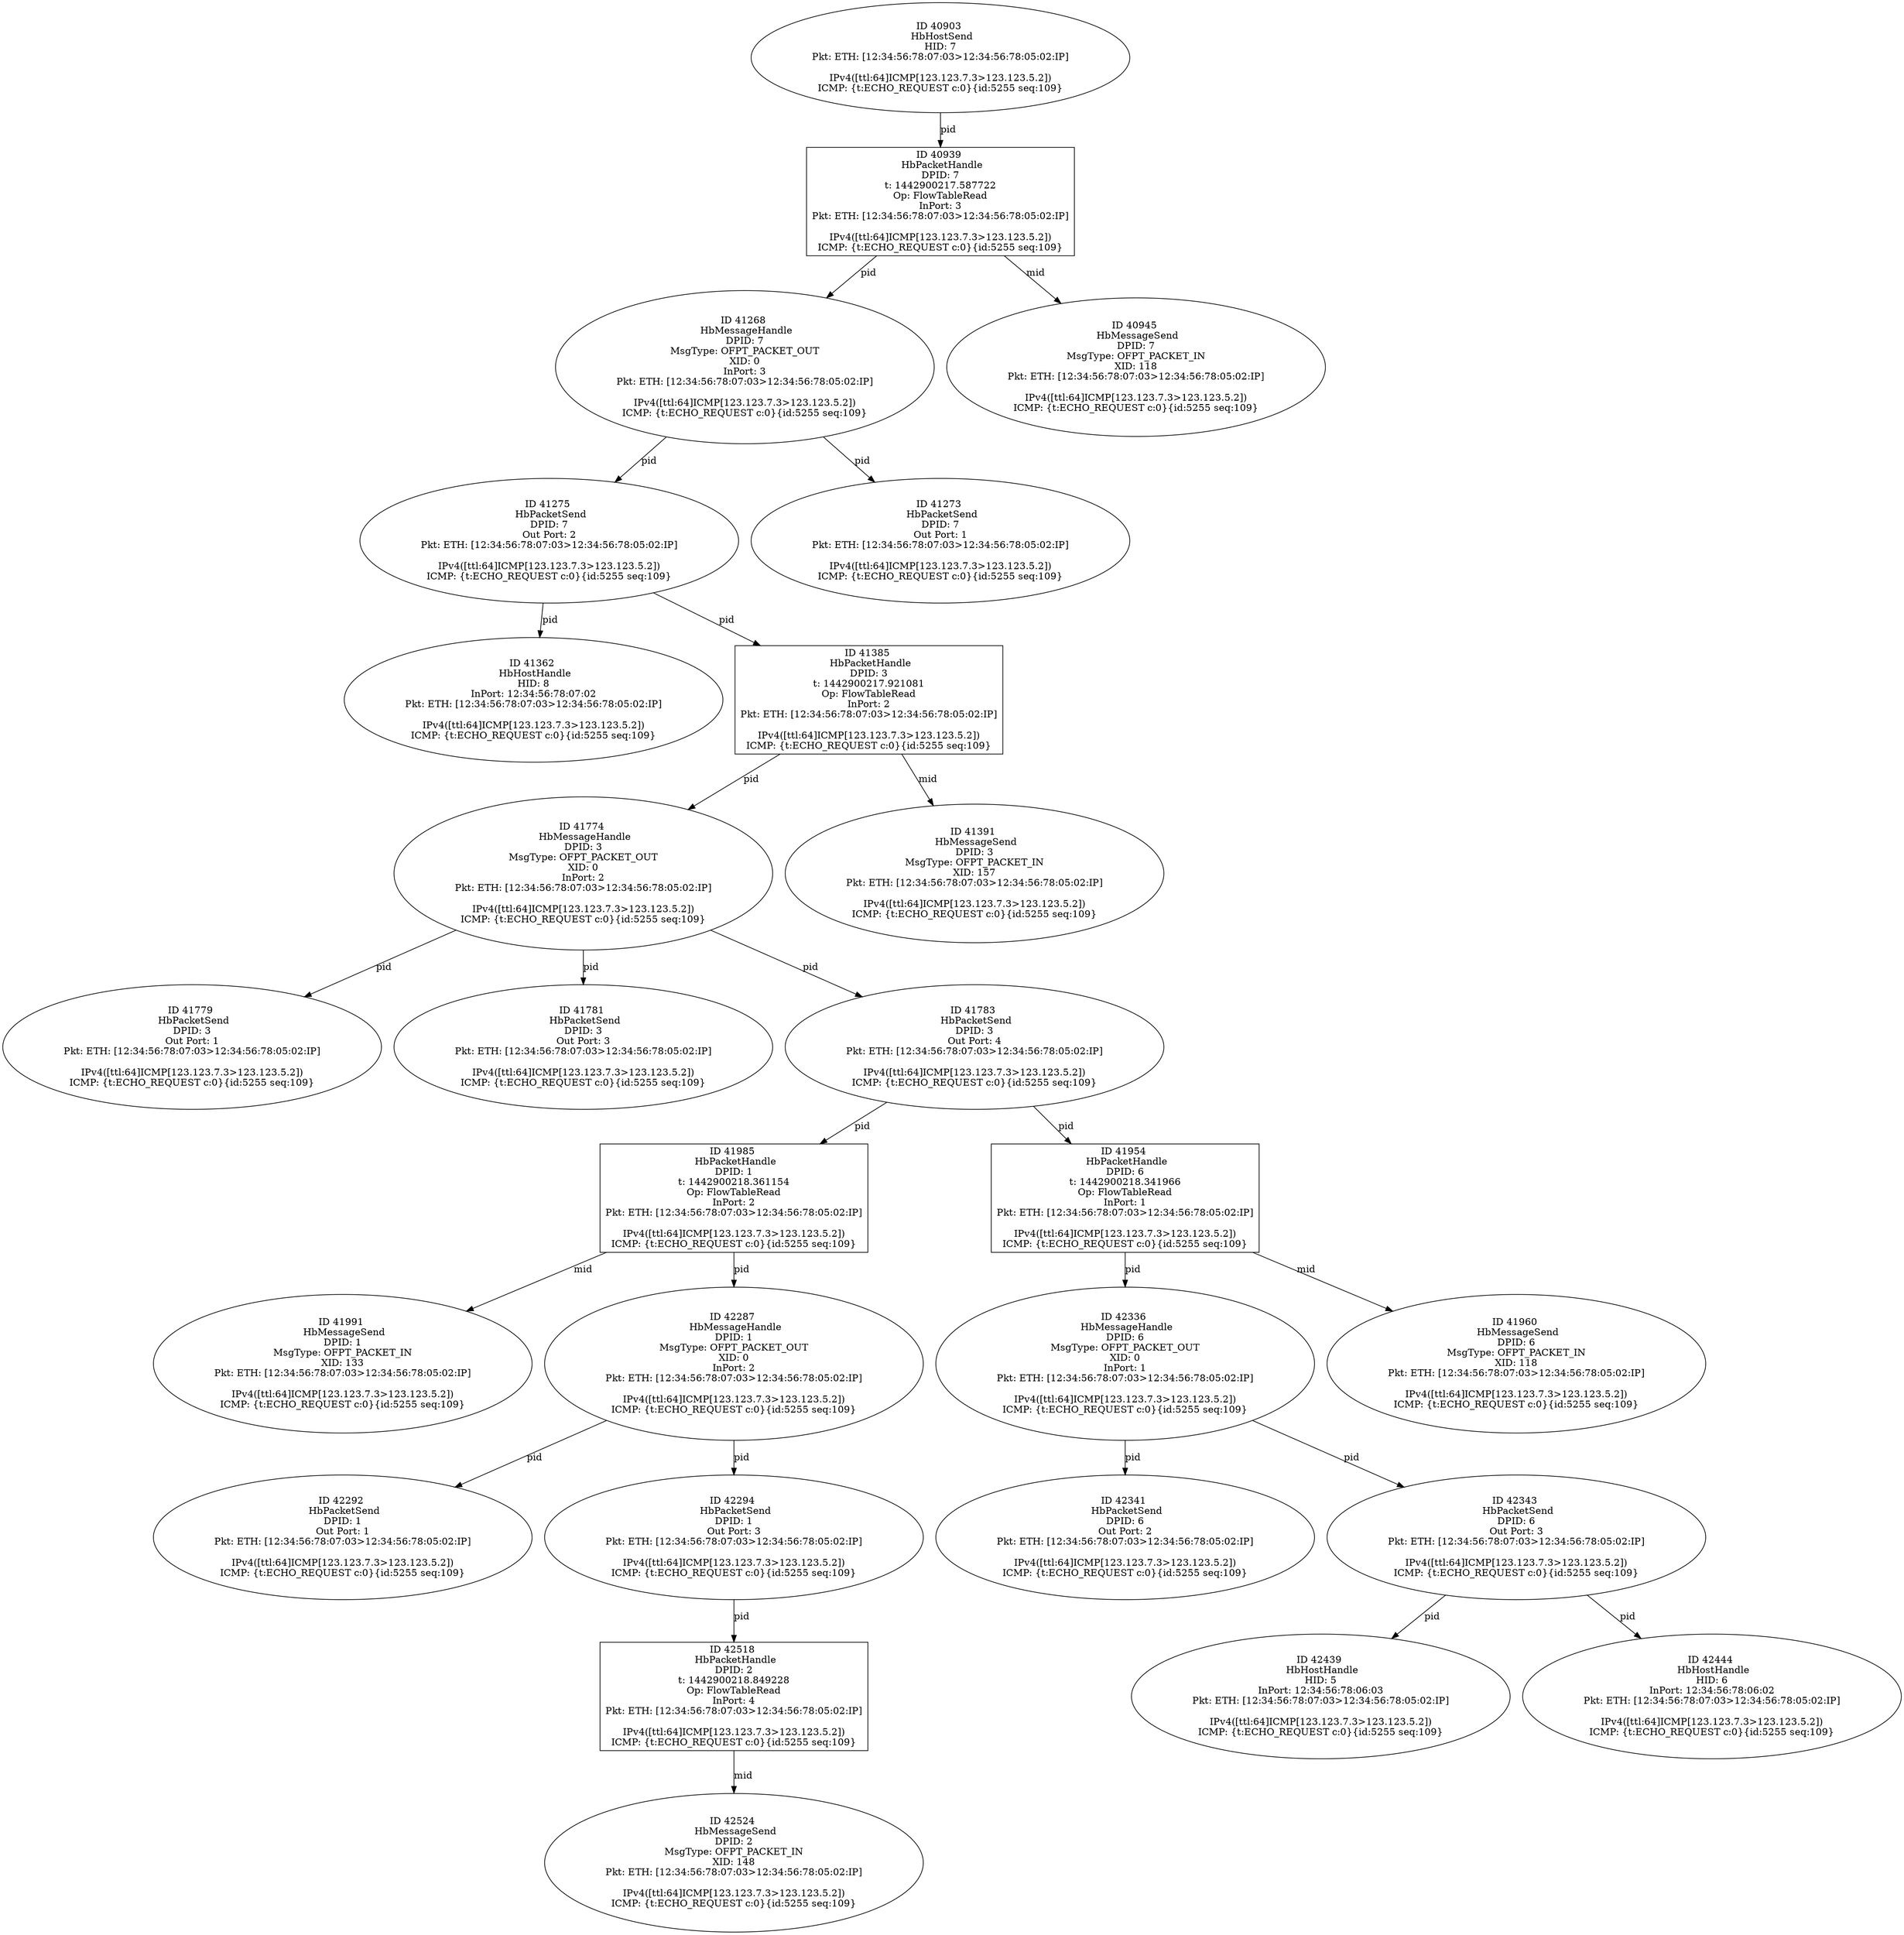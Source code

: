 strict digraph G {
41985 [shape=box, event=<hb_events.HbPacketHandle object at 0x110bb1110>, label="ID 41985 
 HbPacketHandle
DPID: 1
t: 1442900218.361154
Op: FlowTableRead
InPort: 2
Pkt: ETH: [12:34:56:78:07:03>12:34:56:78:05:02:IP]

IPv4([ttl:64]ICMP[123.123.7.3>123.123.5.2])
ICMP: {t:ECHO_REQUEST c:0}{id:5255 seq:109}"];
41991 [shape=oval, event=<hb_events.HbMessageSend object at 0x110bb1b10>, label="ID 41991 
 HbMessageSend
DPID: 1
MsgType: OFPT_PACKET_IN
XID: 133
Pkt: ETH: [12:34:56:78:07:03>12:34:56:78:05:02:IP]

IPv4([ttl:64]ICMP[123.123.7.3>123.123.5.2])
ICMP: {t:ECHO_REQUEST c:0}{id:5255 seq:109}"];
41362 [shape=oval, event=<hb_events.HbHostHandle object at 0x110a3a310>, label="ID 41362 
 HbHostHandle
HID: 8
InPort: 12:34:56:78:07:02
Pkt: ETH: [12:34:56:78:07:03>12:34:56:78:05:02:IP]

IPv4([ttl:64]ICMP[123.123.7.3>123.123.5.2])
ICMP: {t:ECHO_REQUEST c:0}{id:5255 seq:109}"];
42518 [shape=box, event=<hb_events.HbPacketHandle object at 0x110d62a10>, label="ID 42518 
 HbPacketHandle
DPID: 2
t: 1442900218.849228
Op: FlowTableRead
InPort: 4
Pkt: ETH: [12:34:56:78:07:03>12:34:56:78:05:02:IP]

IPv4([ttl:64]ICMP[123.123.7.3>123.123.5.2])
ICMP: {t:ECHO_REQUEST c:0}{id:5255 seq:109}"];
42287 [shape=oval, event=<hb_events.HbMessageHandle object at 0x110c94d10>, label="ID 42287 
 HbMessageHandle
DPID: 1
MsgType: OFPT_PACKET_OUT
XID: 0
InPort: 2
Pkt: ETH: [12:34:56:78:07:03>12:34:56:78:05:02:IP]

IPv4([ttl:64]ICMP[123.123.7.3>123.123.5.2])
ICMP: {t:ECHO_REQUEST c:0}{id:5255 seq:109}"];
42524 [shape=oval, event=<hb_events.HbMessageSend object at 0x110d67450>, label="ID 42524 
 HbMessageSend
DPID: 2
MsgType: OFPT_PACKET_IN
XID: 148
Pkt: ETH: [12:34:56:78:07:03>12:34:56:78:05:02:IP]

IPv4([ttl:64]ICMP[123.123.7.3>123.123.5.2])
ICMP: {t:ECHO_REQUEST c:0}{id:5255 seq:109}"];
41385 [shape=box, event=<hb_events.HbPacketHandle object at 0x110a49510>, label="ID 41385 
 HbPacketHandle
DPID: 3
t: 1442900217.921081
Op: FlowTableRead
InPort: 2
Pkt: ETH: [12:34:56:78:07:03>12:34:56:78:05:02:IP]

IPv4([ttl:64]ICMP[123.123.7.3>123.123.5.2])
ICMP: {t:ECHO_REQUEST c:0}{id:5255 seq:109}"];
40903 [shape=oval, event=<hb_events.HbHostSend object at 0x110980890>, label="ID 40903 
 HbHostSend
HID: 7
Pkt: ETH: [12:34:56:78:07:03>12:34:56:78:05:02:IP]

IPv4([ttl:64]ICMP[123.123.7.3>123.123.5.2])
ICMP: {t:ECHO_REQUEST c:0}{id:5255 seq:109}"];
41774 [shape=oval, event=<hb_events.HbMessageHandle object at 0x110b28b90>, label="ID 41774 
 HbMessageHandle
DPID: 3
MsgType: OFPT_PACKET_OUT
XID: 0
InPort: 2
Pkt: ETH: [12:34:56:78:07:03>12:34:56:78:05:02:IP]

IPv4([ttl:64]ICMP[123.123.7.3>123.123.5.2])
ICMP: {t:ECHO_REQUEST c:0}{id:5255 seq:109}"];
41391 [shape=oval, event=<hb_events.HbMessageSend object at 0x110a49cd0>, label="ID 41391 
 HbMessageSend
DPID: 3
MsgType: OFPT_PACKET_IN
XID: 157
Pkt: ETH: [12:34:56:78:07:03>12:34:56:78:05:02:IP]

IPv4([ttl:64]ICMP[123.123.7.3>123.123.5.2])
ICMP: {t:ECHO_REQUEST c:0}{id:5255 seq:109}"];
41779 [shape=oval, event=<hb_events.HbPacketSend object at 0x110b2e0d0>, label="ID 41779 
 HbPacketSend
DPID: 3
Out Port: 1
Pkt: ETH: [12:34:56:78:07:03>12:34:56:78:05:02:IP]

IPv4([ttl:64]ICMP[123.123.7.3>123.123.5.2])
ICMP: {t:ECHO_REQUEST c:0}{id:5255 seq:109}"];
42292 [shape=oval, event=<hb_events.HbPacketSend object at 0x110c98710>, label="ID 42292 
 HbPacketSend
DPID: 1
Out Port: 1
Pkt: ETH: [12:34:56:78:07:03>12:34:56:78:05:02:IP]

IPv4([ttl:64]ICMP[123.123.7.3>123.123.5.2])
ICMP: {t:ECHO_REQUEST c:0}{id:5255 seq:109}"];
41781 [shape=oval, event=<hb_events.HbPacketSend object at 0x110b2e310>, label="ID 41781 
 HbPacketSend
DPID: 3
Out Port: 3
Pkt: ETH: [12:34:56:78:07:03>12:34:56:78:05:02:IP]

IPv4([ttl:64]ICMP[123.123.7.3>123.123.5.2])
ICMP: {t:ECHO_REQUEST c:0}{id:5255 seq:109}"];
42294 [shape=oval, event=<hb_events.HbPacketSend object at 0x110cadf50>, label="ID 42294 
 HbPacketSend
DPID: 1
Out Port: 3
Pkt: ETH: [12:34:56:78:07:03>12:34:56:78:05:02:IP]

IPv4([ttl:64]ICMP[123.123.7.3>123.123.5.2])
ICMP: {t:ECHO_REQUEST c:0}{id:5255 seq:109}"];
41783 [shape=oval, event=<hb_events.HbPacketSend object at 0x110b2e550>, label="ID 41783 
 HbPacketSend
DPID: 3
Out Port: 4
Pkt: ETH: [12:34:56:78:07:03>12:34:56:78:05:02:IP]

IPv4([ttl:64]ICMP[123.123.7.3>123.123.5.2])
ICMP: {t:ECHO_REQUEST c:0}{id:5255 seq:109}"];
41268 [shape=oval, event=<hb_events.HbMessageHandle object at 0x110a158d0>, label="ID 41268 
 HbMessageHandle
DPID: 7
MsgType: OFPT_PACKET_OUT
XID: 0
InPort: 3
Pkt: ETH: [12:34:56:78:07:03>12:34:56:78:05:02:IP]

IPv4([ttl:64]ICMP[123.123.7.3>123.123.5.2])
ICMP: {t:ECHO_REQUEST c:0}{id:5255 seq:109}"];
41275 [shape=oval, event=<hb_events.HbPacketSend object at 0x110a1c910>, label="ID 41275 
 HbPacketSend
DPID: 7
Out Port: 2
Pkt: ETH: [12:34:56:78:07:03>12:34:56:78:05:02:IP]

IPv4([ttl:64]ICMP[123.123.7.3>123.123.5.2])
ICMP: {t:ECHO_REQUEST c:0}{id:5255 seq:109}"];
42439 [shape=oval, event=<hb_events.HbHostHandle object at 0x110d0e710>, label="ID 42439 
 HbHostHandle
HID: 5
InPort: 12:34:56:78:06:03
Pkt: ETH: [12:34:56:78:07:03>12:34:56:78:05:02:IP]

IPv4([ttl:64]ICMP[123.123.7.3>123.123.5.2])
ICMP: {t:ECHO_REQUEST c:0}{id:5255 seq:109}"];
42444 [shape=oval, event=<hb_events.HbHostHandle object at 0x110d0ec90>, label="ID 42444 
 HbHostHandle
HID: 6
InPort: 12:34:56:78:06:02
Pkt: ETH: [12:34:56:78:07:03>12:34:56:78:05:02:IP]

IPv4([ttl:64]ICMP[123.123.7.3>123.123.5.2])
ICMP: {t:ECHO_REQUEST c:0}{id:5255 seq:109}"];
41273 [shape=oval, event=<hb_events.HbPacketSend object at 0x110a15710>, label="ID 41273 
 HbPacketSend
DPID: 7
Out Port: 1
Pkt: ETH: [12:34:56:78:07:03>12:34:56:78:05:02:IP]

IPv4([ttl:64]ICMP[123.123.7.3>123.123.5.2])
ICMP: {t:ECHO_REQUEST c:0}{id:5255 seq:109}"];
42336 [shape=oval, event=<hb_events.HbMessageHandle object at 0x110cccfd0>, label="ID 42336 
 HbMessageHandle
DPID: 6
MsgType: OFPT_PACKET_OUT
XID: 0
InPort: 1
Pkt: ETH: [12:34:56:78:07:03>12:34:56:78:05:02:IP]

IPv4([ttl:64]ICMP[123.123.7.3>123.123.5.2])
ICMP: {t:ECHO_REQUEST c:0}{id:5255 seq:109}"];
41954 [shape=box, event=<hb_events.HbPacketHandle object at 0x110b97e10>, label="ID 41954 
 HbPacketHandle
DPID: 6
t: 1442900218.341966
Op: FlowTableRead
InPort: 1
Pkt: ETH: [12:34:56:78:07:03>12:34:56:78:05:02:IP]

IPv4([ttl:64]ICMP[123.123.7.3>123.123.5.2])
ICMP: {t:ECHO_REQUEST c:0}{id:5255 seq:109}"];
42341 [shape=oval, event=<hb_events.HbPacketSend object at 0x110cc6910>, label="ID 42341 
 HbPacketSend
DPID: 6
Out Port: 2
Pkt: ETH: [12:34:56:78:07:03>12:34:56:78:05:02:IP]

IPv4([ttl:64]ICMP[123.123.7.3>123.123.5.2])
ICMP: {t:ECHO_REQUEST c:0}{id:5255 seq:109}"];
42343 [shape=oval, event=<hb_events.HbPacketSend object at 0x110cc6d10>, label="ID 42343 
 HbPacketSend
DPID: 6
Out Port: 3
Pkt: ETH: [12:34:56:78:07:03>12:34:56:78:05:02:IP]

IPv4([ttl:64]ICMP[123.123.7.3>123.123.5.2])
ICMP: {t:ECHO_REQUEST c:0}{id:5255 seq:109}"];
41960 [shape=oval, event=<hb_events.HbMessageSend object at 0x110b9df50>, label="ID 41960 
 HbMessageSend
DPID: 6
MsgType: OFPT_PACKET_IN
XID: 118
Pkt: ETH: [12:34:56:78:07:03>12:34:56:78:05:02:IP]

IPv4([ttl:64]ICMP[123.123.7.3>123.123.5.2])
ICMP: {t:ECHO_REQUEST c:0}{id:5255 seq:109}"];
40939 [shape=box, event=<hb_events.HbPacketHandle object at 0x110988fd0>, label="ID 40939 
 HbPacketHandle
DPID: 7
t: 1442900217.587722
Op: FlowTableRead
InPort: 3
Pkt: ETH: [12:34:56:78:07:03>12:34:56:78:05:02:IP]

IPv4([ttl:64]ICMP[123.123.7.3>123.123.5.2])
ICMP: {t:ECHO_REQUEST c:0}{id:5255 seq:109}"];
40945 [shape=oval, event=<hb_events.HbMessageSend object at 0x11098e750>, label="ID 40945 
 HbMessageSend
DPID: 7
MsgType: OFPT_PACKET_IN
XID: 118
Pkt: ETH: [12:34:56:78:07:03>12:34:56:78:05:02:IP]

IPv4([ttl:64]ICMP[123.123.7.3>123.123.5.2])
ICMP: {t:ECHO_REQUEST c:0}{id:5255 seq:109}"];
41985 -> 42287  [rel=pid, label=pid];
41985 -> 41991  [rel=mid, label=mid];
42518 -> 42524  [rel=mid, label=mid];
41385 -> 41774  [rel=pid, label=pid];
41385 -> 41391  [rel=mid, label=mid];
40903 -> 40939  [rel=pid, label=pid];
41774 -> 41779  [rel=pid, label=pid];
41774 -> 41781  [rel=pid, label=pid];
41774 -> 41783  [rel=pid, label=pid];
42287 -> 42292  [rel=pid, label=pid];
42287 -> 42294  [rel=pid, label=pid];
42294 -> 42518  [rel=pid, label=pid];
41783 -> 41985  [rel=pid, label=pid];
41783 -> 41954  [rel=pid, label=pid];
41268 -> 41273  [rel=pid, label=pid];
41268 -> 41275  [rel=pid, label=pid];
41275 -> 41385  [rel=pid, label=pid];
41275 -> 41362  [rel=pid, label=pid];
42336 -> 42341  [rel=pid, label=pid];
42336 -> 42343  [rel=pid, label=pid];
41954 -> 41960  [rel=mid, label=mid];
41954 -> 42336  [rel=pid, label=pid];
42343 -> 42444  [rel=pid, label=pid];
42343 -> 42439  [rel=pid, label=pid];
40939 -> 40945  [rel=mid, label=mid];
40939 -> 41268  [rel=pid, label=pid];
}
